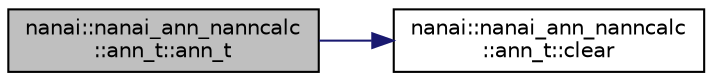 digraph "nanai::nanai_ann_nanncalc::ann_t::ann_t"
{
  edge [fontname="Helvetica",fontsize="10",labelfontname="Helvetica",labelfontsize="10"];
  node [fontname="Helvetica",fontsize="10",shape=record];
  rankdir="LR";
  Node1 [label="nanai::nanai_ann_nanncalc\l::ann_t::ann_t",height=0.2,width=0.4,color="black", fillcolor="grey75", style="filled", fontcolor="black"];
  Node1 -> Node2 [color="midnightblue",fontsize="10",style="solid",fontname="Helvetica"];
  Node2 [label="nanai::nanai_ann_nanncalc\l::ann_t::clear",height=0.2,width=0.4,color="black", fillcolor="white", style="filled",URL="$classnanai_1_1nanai__ann__nanncalc_1_1ann__t.html#acbeda89aa6636ea5e0e7d2ee711baaba"];
}
